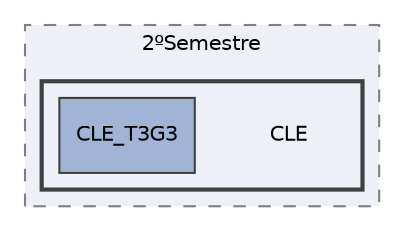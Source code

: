 digraph "/home/diogo/Universidade/Mestrado/1ºAno/2ºSemestre/CLE"
{
 // LATEX_PDF_SIZE
  edge [fontname="Helvetica",fontsize="10",labelfontname="Helvetica",labelfontsize="10"];
  node [fontname="Helvetica",fontsize="10",shape=record];
  compound=true
  subgraph clusterdir_33bbbc29af6a80d69b59debe589977ab {
    graph [ bgcolor="#edf0f7", pencolor="grey50", style="filled,dashed,", label="2ºSemestre", fontname="Helvetica", fontsize="10", URL="dir_33bbbc29af6a80d69b59debe589977ab.html"]
  subgraph clusterdir_38bf5798338ebc472dd397432acf3f58 {
    graph [ bgcolor="#edf0f7", pencolor="grey25", style="filled,bold,", label="", fontname="Helvetica", fontsize="10", URL="dir_38bf5798338ebc472dd397432acf3f58.html"]
    dir_38bf5798338ebc472dd397432acf3f58 [shape=plaintext, label="CLE"];
  dir_fa2af4e9c1543e7a326aaeb9086e3a9d [shape=box, label="CLE_T3G3", style="filled,", fillcolor="#a2b4d6", color="grey25", URL="dir_fa2af4e9c1543e7a326aaeb9086e3a9d.html"];
  }
  }
}
